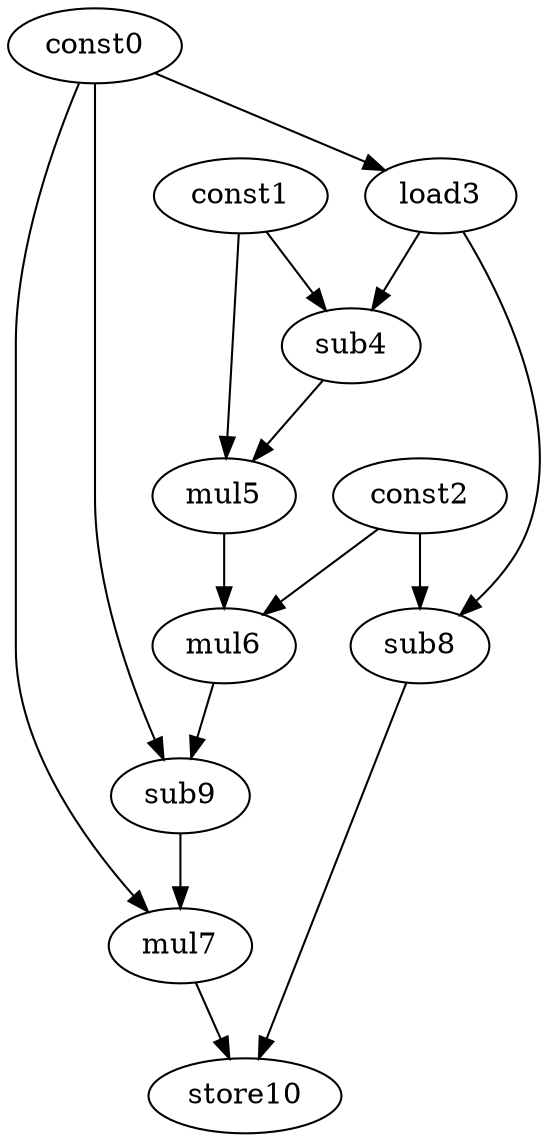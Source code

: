 digraph G { 
const0[opcode=const]; 
const1[opcode=const]; 
const2[opcode=const]; 
load3[opcode=load]; 
sub4[opcode=sub]; 
mul5[opcode=mul]; 
mul6[opcode=mul]; 
mul7[opcode=mul]; 
sub8[opcode=sub]; 
sub9[opcode=sub]; 
store10[opcode=store]; 
const0->load3[operand=0];
const1->sub4[operand=0];
load3->sub4[operand=1];
const2->sub8[operand=0];
load3->sub8[operand=1];
const1->mul5[operand=0];
sub4->mul5[operand=1];
const2->mul6[operand=0];
mul5->mul6[operand=1];
const0->sub9[operand=0];
mul6->sub9[operand=1];
const0->mul7[operand=0];
sub9->mul7[operand=1];
mul7->store10[operand=0];
sub8->store10[operand=1];
}

